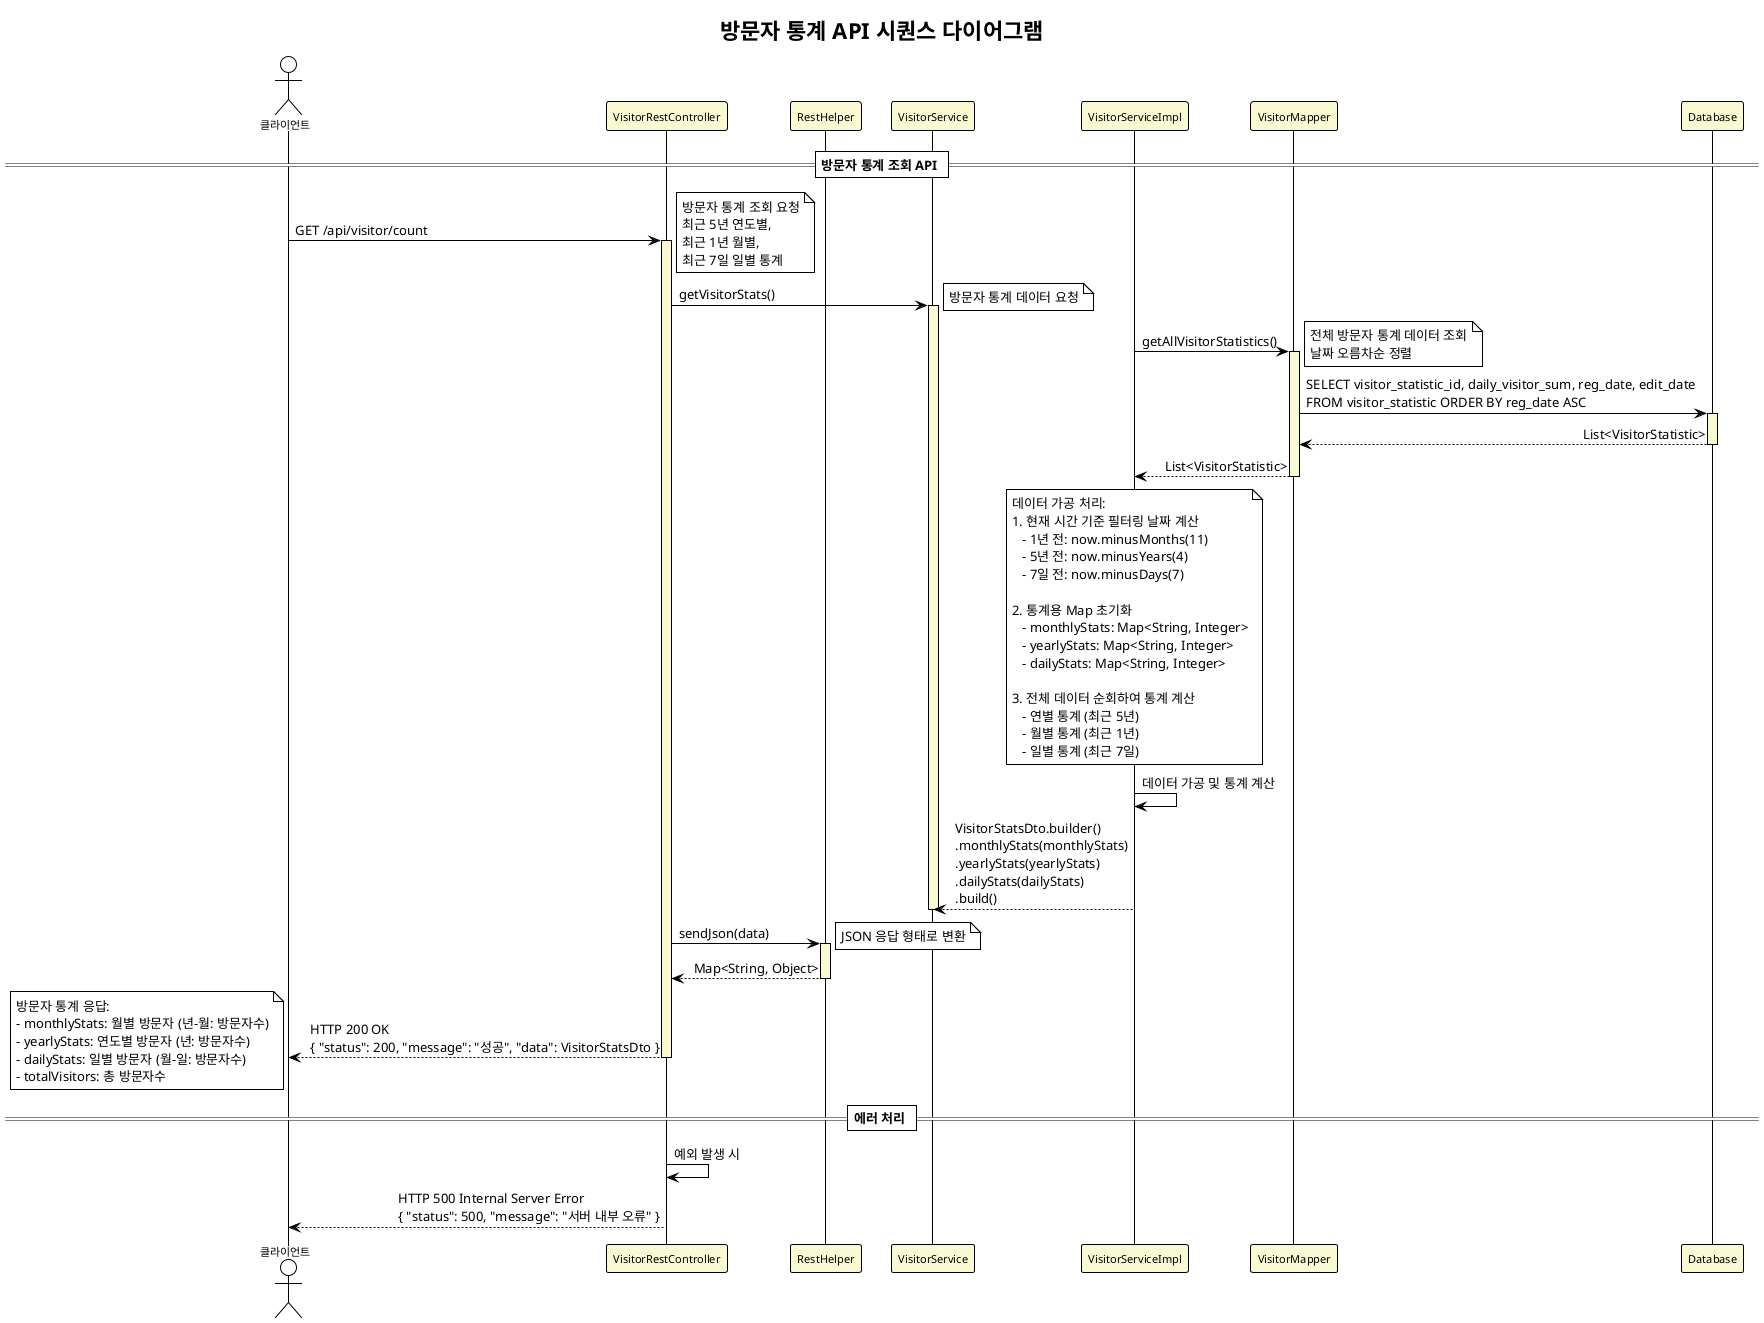 @startuml VisitorRestController
!theme plain
skinparam sequence {
    ArrowColor Black
    ActorBorderColor Black
    LifeLineBorderColor Black
    LifeLineBackgroundColor LightGoldenRodYellow
    ParticipantBorderColor Black
    ParticipantBackgroundColor LightGoldenRodYellow
    ParticipantFontSize 11
    ActorFontSize 11
    MessageAlign direction
}

title 방문자 통계 API 시퀀스 다이어그램

actor Client as "클라이언트"
participant VisitorRestController as "VisitorRestController"
participant RestHelper as "RestHelper"
participant VisitorService as "VisitorService"
participant VisitorServiceImpl as "VisitorServiceImpl"
participant VisitorMapper as "VisitorMapper"
participant Database as "Database"


== 방문자 통계 조회 API ==

Client -> VisitorRestController: GET /api/visitor/count
note right
  방문자 통계 조회 요청
  최근 5년 연도별, 
  최근 1년 월별,
  최근 7일 일별 통계
end note

activate VisitorRestController

VisitorRestController -> VisitorService: getVisitorStats()
note right
  방문자 통계 데이터 요청
end note

activate VisitorService

VisitorServiceImpl -> VisitorMapper: getAllVisitorStatistics()
note right
  전체 방문자 통계 데이터 조회
  날짜 오름차순 정렬
end note

activate VisitorMapper

VisitorMapper -> Database: SELECT visitor_statistic_id, daily_visitor_sum, reg_date, edit_date\nFROM visitor_statistic ORDER BY reg_date ASC
activate Database
Database --> VisitorMapper: List<VisitorStatistic>
deactivate Database

VisitorMapper --> VisitorServiceImpl: List<VisitorStatistic>
deactivate VisitorMapper

note over VisitorServiceImpl
  데이터 가공 처리:
  1. 현재 시간 기준 필터링 날짜 계산
     - 1년 전: now.minusMonths(11)
     - 5년 전: now.minusYears(4)
     - 7일 전: now.minusDays(7)
  
  2. 통계용 Map 초기화
     - monthlyStats: Map<String, Integer>
     - yearlyStats: Map<String, Integer>
     - dailyStats: Map<String, Integer>
  
  3. 전체 데이터 순회하여 통계 계산
     - 연별 통계 (최근 5년)
     - 월별 통계 (최근 1년)
     - 일별 통계 (최근 7일)
end note

VisitorServiceImpl -> VisitorServiceImpl: 데이터 가공 및 통계 계산

VisitorServiceImpl --> VisitorService: VisitorStatsDto.builder()\n.monthlyStats(monthlyStats)\n.yearlyStats(yearlyStats)\n.dailyStats(dailyStats)\n.build()
deactivate VisitorService

VisitorRestController -> RestHelper: sendJson(data)
note right
  JSON 응답 형태로 변환
end note

activate RestHelper
RestHelper --> VisitorRestController: Map<String, Object>
deactivate RestHelper

VisitorRestController --> Client: HTTP 200 OK\n{ "status": 200, "message": "성공", "data": VisitorStatsDto }
note left
  방문자 통계 응답:
  - monthlyStats: 월별 방문자 (년-월: 방문자수)
  - yearlyStats: 연도별 방문자 (년: 방문자수)
  - dailyStats: 일별 방문자 (월-일: 방문자수)
  - totalVisitors: 총 방문자수
end note

deactivate VisitorRestController

== 에러 처리 ==

VisitorRestController -> VisitorRestController: 예외 발생 시
VisitorRestController --> Client: HTTP 500 Internal Server Error\n{ "status": 500, "message": "서버 내부 오류" }

@enduml
